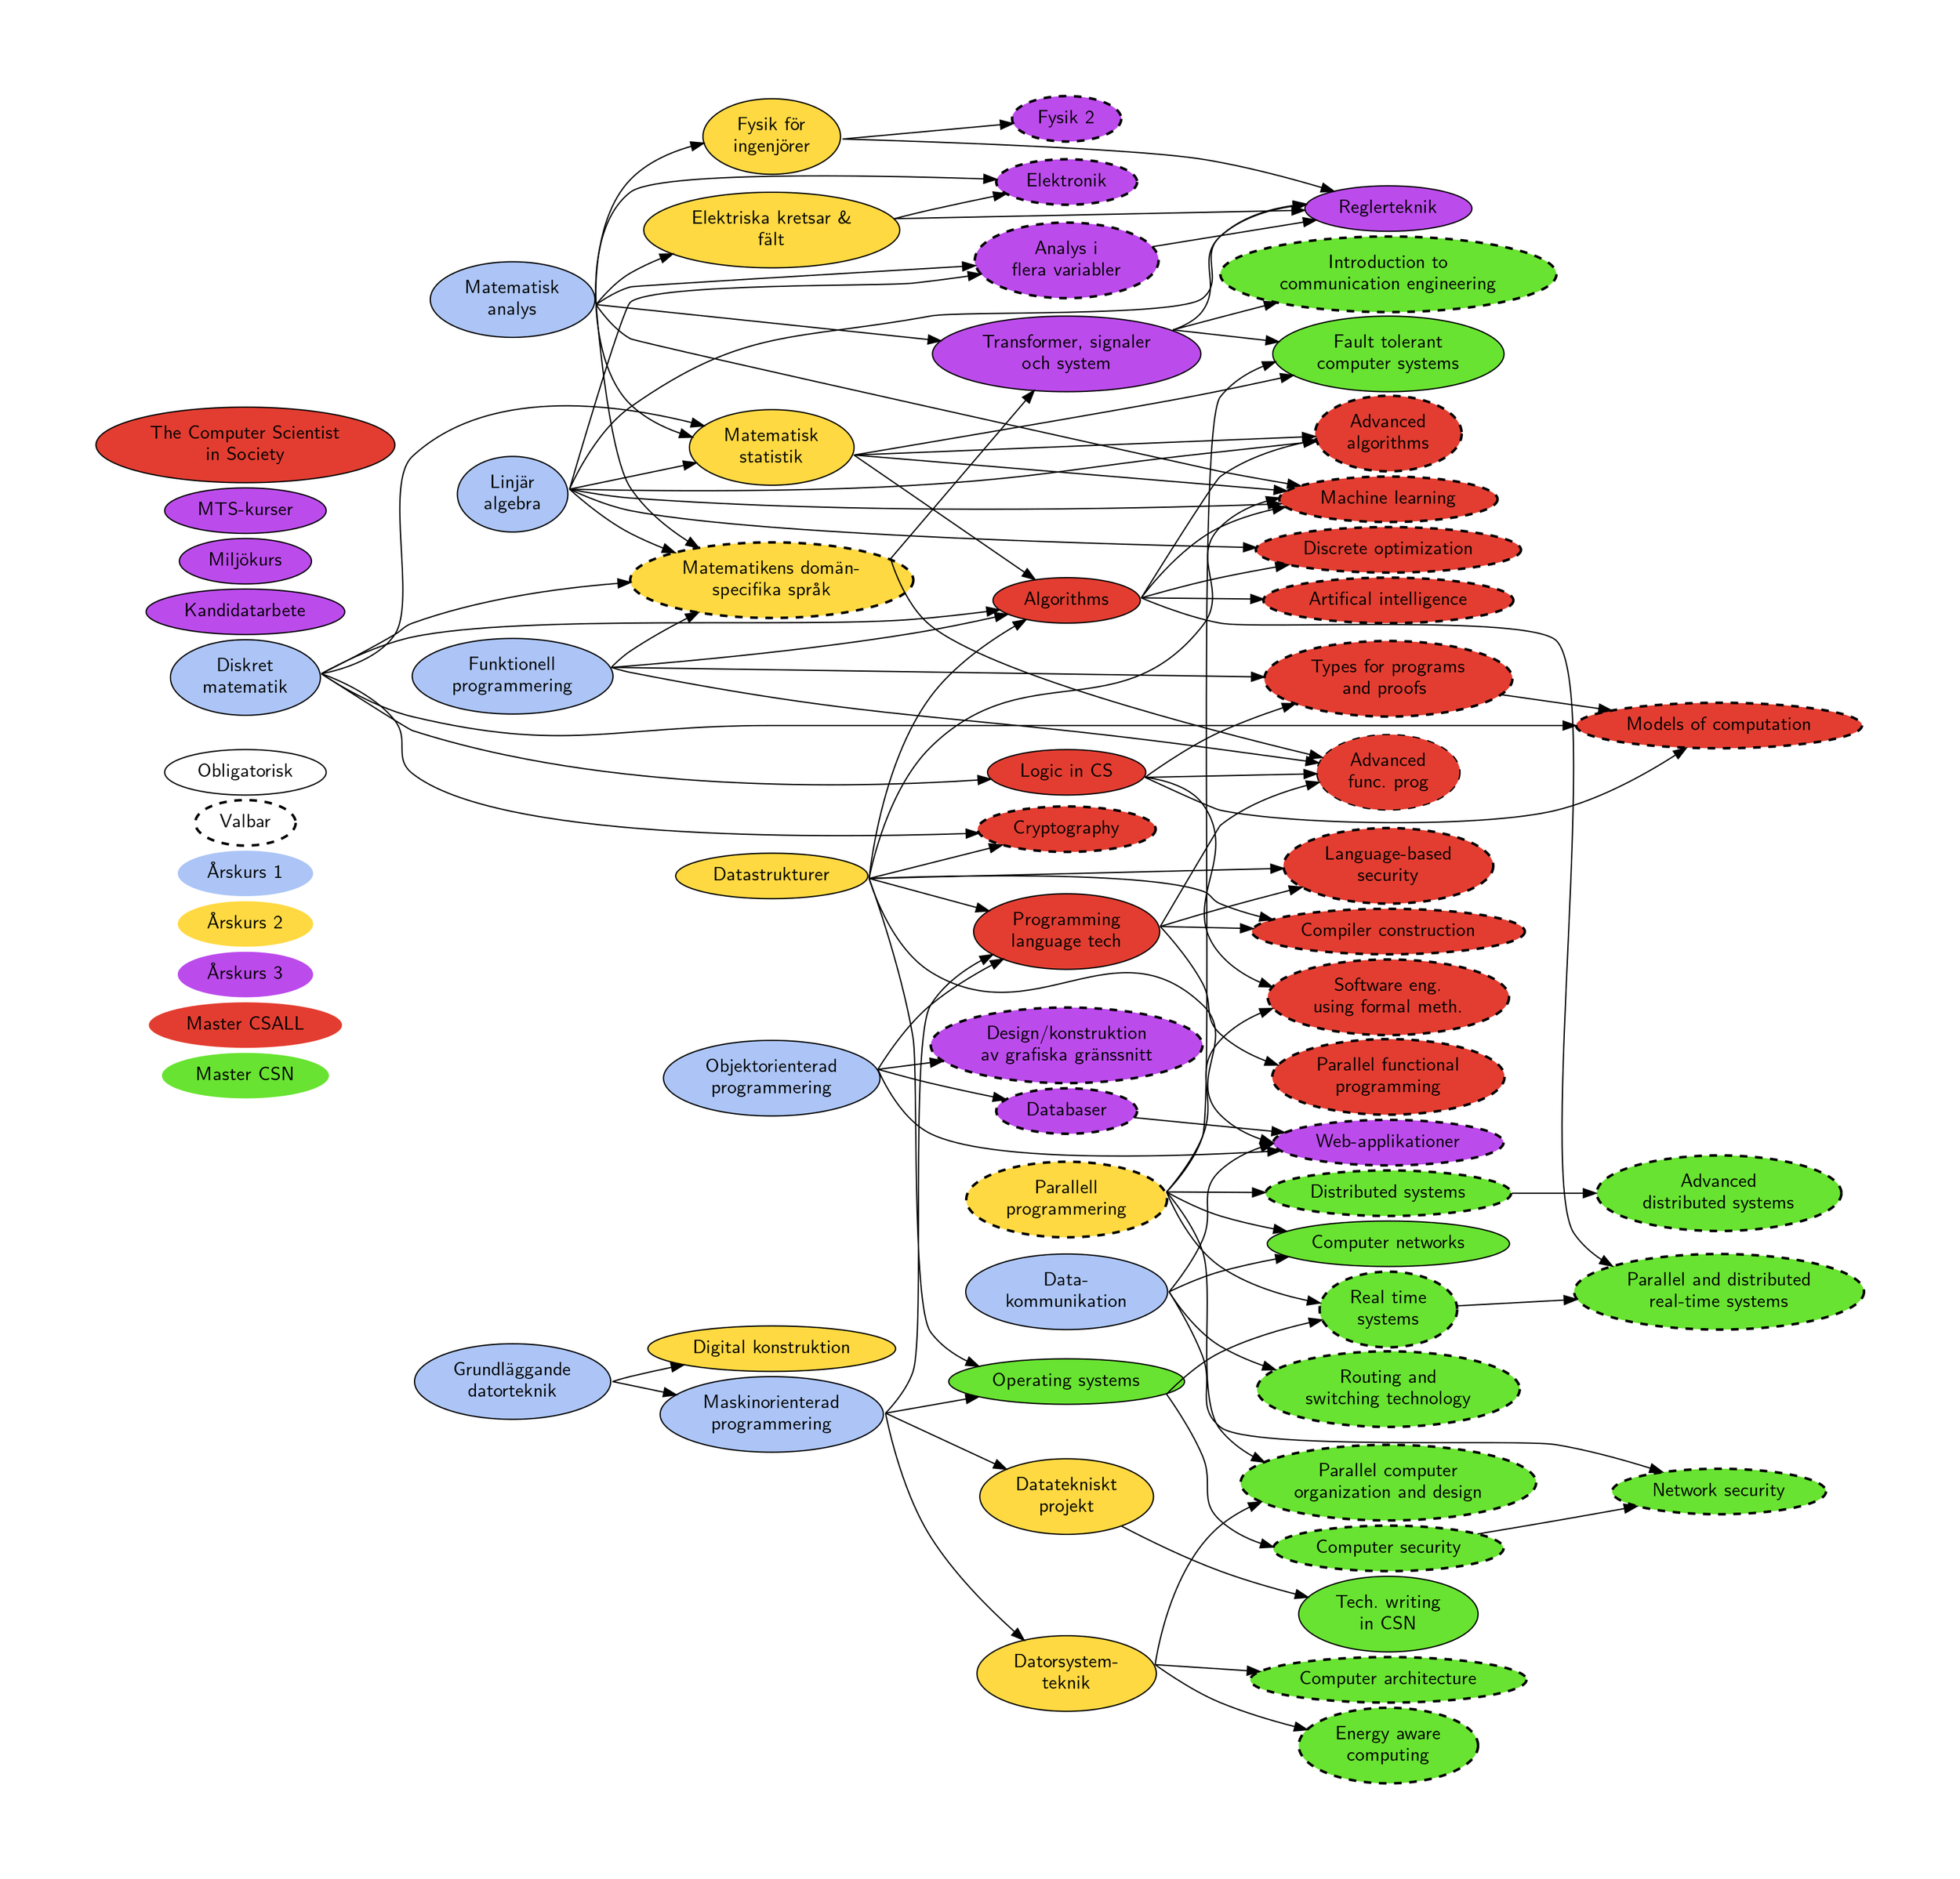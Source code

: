 digraph {

	  //graph [overlap=false];
    //nodesep=1
    //concentrate=true;
    //[tailport=n];
    constraint=true;

        ratio=compress
        graph[margin="1,1"]
        //ranksep = 1
        rankdir = LR
        //graph [layout = neato            ]

        edge[sametail=t1];
        //node [headport=sw];
        nodesep=0.05
        ranksep = 0.2
        fixedsize=true
        //K=10
        //[splines=ortho, overlap = false];
        //graph [splines="ortho"];
        //overlap=prism;
        //arrowsize=10.0
        //splines=true
        node [fontname="Latin Modern Sans", fontsize=15]
        fontname="Latin Modern Sans"

        node [style="solid,filled"]
        //edge[penwidth=1.5];

        subgraph Legend {
        ordering=out

          //tailport=se
            node [pin=true]
            label = "Teckenförklaring"
            style=tapered;
            penwidth=0;
            color=lightgrey;
            DM2 [fillcolor = "#68E331", label="Master CSN", penwidth=0, pos="1,2!", pin=true]
            DM1 [fillcolor = "#E33D31", label="Master CSALL", penwidth=0]
            D3 [fillcolor = "#BC4BEC", label="Årskurs 3", penwidth=0]
            D2 [fillcolor = "#FFD942", label="Årskurs 2", penwidth=0]
            D1 [fillcolor = "#ACC5F6", label="Årskurs 1", penwidth=0]

            Valbar [style="dashed", penwidth=2]
            Obligatorisk [style="solid"]
        }

        subgraph Fulhack {
            node[shape=none, width=1, height=0, label="",  style=invis];
            edge[dir=none, style=invis];
            L1 ->L1
        }


        subgraph TKDAT1 {
          //concentrate=true;
            label = "TKDAT-1"
                // rank = same

                node [fillcolor="#ACC5F6"]
                haskell  [label = "Funktionell\nprogrammering"]
                diskmat  [label = "Diskret\nmatematik"]
                linalg   [label = "Linjär\nalgebra"]
                digodat  [label = "Grundläggande\ndatorteknik"]
                analys   [label = "Matematisk\nanalys"]
                mop      [label = "Maskinorienterad\nprogrammering"]
                datakom  [label = "Data-\nkommunikation"]
                oop      [label = "Objektorienterad\nprogrammering"]
        }
        //edge[sametail=t1,samehead=h1]
            //diskmat -> digodat
            //diskmat -> haskell
            digodat -> mop

            subgraph TKDAT2 {
            tailport=se
                label = "TKDAT-2"
                    // rank = same
                    node [fillcolor="#FFD942"]
                    matstat  [label = "Matematisk\nstatistik"]
                    dtekproj [label = "Datatekniskt\nprojekt"]
                    fysik    [label = "Fysik för\ningenjörer"]
                    dstrukt  [label = "Datastrukturer"]
                    syntes   [label = "Digital konstruktion"]
                    el       [label = "Elektriska kretsar &\nfält"]
                    subgraph {
                        node [style="dashed, filled", penwidth=2]
                        matdom     [label = "Matematikens domän-\nspecifika språk"]
                        concurrent [label = "Parallell\nprogrammering"]
                    }
                    dst      [ label = "Datorsystem-\nteknik"]
            }
            mop -> dtekproj
            //haskell -> dstrukt
            //oop -> dstrukt
            //oop -> concurrent
            digodat -> syntes
            mop -> dst
            analys -> fysik
            linalg -> matstat
            analys -> matstat
            diskmat -> matstat
            analys -> el
            haskell -> matdom
            //oop -> matdom
            diskmat -> matdom
            linalg -> matdom
            analys -> matdom

            subgraph TKDAT3 {
                label = "TKDAT-3"
                    // rank = same
                    node [fillcolor = "#BC4BEC"]
                    tss      [label = "Transformer, signaler\noch system"]
                    regler   [label = "Reglerteknik"]
                    kandidat [label = "Kandidatarbete"]
                    barsaft  [label = "Miljökurs"]
                    mts      [label = "MTS-kurser"]
                    subgraph {
                        node [style="dashed, filled", penwidth=2]
                        elektronik [label="Elektronik"]
                        databas    [label="Databaser"]
                        flervar    [label = "Analys i\nflera variabler"]
                        //digkonstr  [label = "Digital-\nkonstruktion, projektkurs"]
                        fysik2     [label = "Fysik 2"]
                        web        [label = "Web-applikationer"]
                        deskonstr  [label = "Design/konstruktion\nav grafiska gränssnitt"]
                    }
            }
        		analys -> elektronik
            el -> elektronik
            tss -> regler
            analys -> tss
            fysik -> regler
            el -> regler
            linalg -> regler
            oop -> databas
            matdom -> tss
            matdom -> advFunc
            fysik -> fysik2
            oop -> deskonstr
            oop -> web
            databas -> web
            datakom -> web
            dstrukt -> web

            subgraph CSALL {

                label = "CSALL"
                    // rank = same
                    node [fillcolor="#E33D31"]
                    prolang    [label = "Programming\nlanguage tech"]
                    algoritmer [label = "Algorithms"]
                    logik      [label = "Logic in CS"]
                    cscience   [label = "The Computer Scientist\nin Society"]

                    // Valbara
                    subgraph {
                        node [style="dashed, filled", penwidth=2]
                        advAlg   [label = "Advanced\nalgorithms"]
                        discopt  [label = "Discrete optimization"]
                        ml       [label = "Machine learning"]
                        ai       [label = "Artifical intelligence"]
                        models   [label = "Models of computation"]
                        types    [label = "Types for programs\nand proofs "]
                        softEng  [label = "Software eng.\nusing formal meth."]
                        compilerConst [label="Compiler construction"]
                        advFunc  [label = "Advanced\nfunc. prog",fillcolor="#E33D31", style="dashed, filled"]
                        paraFunc [label = "Parallel functional\nprogramming"]
                        crypto   [label = "Cryptography"]
                        langsecurity [label = "Language-based\nsecurity"]
                    }
            }

            algoritmer -> advAlg
            matstat -> advAlg
            linalg -> advAlg
            mop -> prolang
            dstrukt -> prolang
            algoritmer -> ml
            prolang -> paraFunc
            diskmat -> models
            logik -> models
            diskmat -> crypto
            dstrukt -> crypto
            oop -> prolang
            haskell -> types
            logik -> types
            types -> models
            algoritmer -> discopt
            linalg -> discopt


            concurrent -> softEng

            dstrukt -> ml
            logik -> softEng

            diskmat -> logik  [minlen = 3]

            analys -> ml

            matstat -> ml

            linalg -> ml
            haskell -> advFunc
            prolang -> advFunc
            logik -> advFunc
            algoritmer -> ai
            dstrukt -> compilerConst
            prolang -> langsecurity

            dstrukt -> langsecurity

            prolang -> compilerConst

            subgraph CSN {
                node [fillcolor="#68E331"]
                computerNetworks [label="Computer networks"]
                oS [label="Operating systems"]
                ftcs [label="Fault tolerant\ncomputer systems"]
                techwrite [label = "Tech. writing\nin CSN"]

                // Valbara
                subgraph {
                    node [style="dashed, filled", penwidth=2]
                    advDistSys [label="Advanced\ndistributed systems"]
                    networkSecurity [label="Network security"]
                    computerSecurity [label="Computer security"]
                    rts [label="Real time\nsystems"]
                    parallelOrganization [label="Parallel computer\norganization and design"]
                    parallelRTS [label="Parallel and distributed\nreal-time systems"]
                    distSys [label="Distributed systems"]
                    energyComp [label="Energy aware\ncomputing"]
                    routerSwitch [label="Routing and\nswitching technology"]
                    commEng [label="Introduction to\ncommunication engineering"]
                    compArch [label="Computer architecture"]
                }
            }
            dtekproj -> techwrite
                dst -> compArch
                tss -> commEng
                datakom -> routerSwitch
                dst -> energyComp
                matstat -> ftcs
                tss -> ftcs
                concurrent -> ftcs
                concurrent -> distSys
                distSys -> advDistSys
                datakom -> networkSecurity
                datakom -> computerNetworks
                concurrent -> computerNetworks
                dstrukt -> oS
                mop -> oS
                //concurrent -> oS
                oS -> computerSecurity
                oS -> rts
                concurrent -> rts
                rts -> parallelRTS
                algoritmer -> parallelRTS
                computerSecurity -> networkSecurity
                concurrent -> parallelOrganization
                dst -> parallelOrganization


                //syntes -> digkonstr
                linalg -> flervar [minlen = 2]
                analys -> flervar
                flervar -> regler
                dstrukt -> algoritmer
                haskell -> algoritmer
                //edge[sametail=t2,samehead=h1];
                diskmat -> algoritmer
                //edge[sametail=t1,samehead=h1];
                matstat -> algoritmer

//                lolnode [label="", image="sndlogo.svg"]


}

